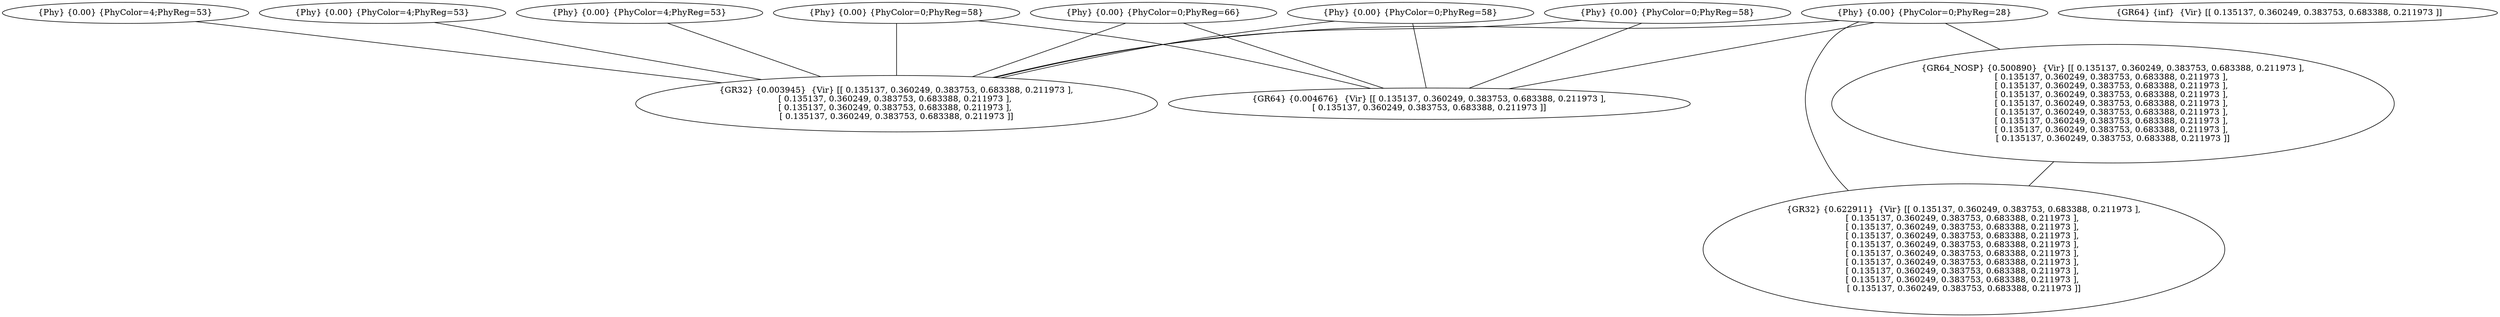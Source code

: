 graph G {
FileName="/home/venkat/IF-DV/Rohit/regAlloc/ML-Register-Allocation/sample/data/fibonaccidevS/LLC_FLOW_FROM_SRC/llfilesO3/fib2.ll";
Function="main";
Function_ID="2";
NumRegisters=283;
NumRegistersUnit=164;
21 [label=" {Phy} {0.00} {PhyColor=0;PhyReg=28} "];
21--295
21--300
21--302
21--303
11 [label=" {Phy} {0.00} {PhyColor=4;PhyReg=53} "];
11--295
12 [label=" {Phy} {0.00} {PhyColor=4;PhyReg=53} "];
12--295
19 [label=" {Phy} {0.00} {PhyColor=4;PhyReg=53} "];
19--295
29 [label=" {Phy} {0.00} {PhyColor=0;PhyReg=58} "];
29--295
29--300
30 [label=" {Phy} {0.00} {PhyColor=0;PhyReg=58} "];
30--295
30--300
31 [label=" {Phy} {0.00} {PhyColor=0;PhyReg=58} "];
31--295
31--300
39 [label=" {Phy} {0.00} {PhyColor=0;PhyReg=66} "];
39--295
39--300
292 [label=" {GR64} {inf}  {Vir} [[ 0.135137, 0.360249, 0.383753, 0.683388, 0.211973 ]]"];
295 [label=" {GR32} {0.003945}  {Vir} [[ 0.135137, 0.360249, 0.383753, 0.683388, 0.211973 ], 
[ 0.135137, 0.360249, 0.383753, 0.683388, 0.211973 ], 
[ 0.135137, 0.360249, 0.383753, 0.683388, 0.211973 ], 
[ 0.135137, 0.360249, 0.383753, 0.683388, 0.211973 ]]"];
300 [label=" {GR64} {0.004676}  {Vir} [[ 0.135137, 0.360249, 0.383753, 0.683388, 0.211973 ], 
[ 0.135137, 0.360249, 0.383753, 0.683388, 0.211973 ]]"];
302 [label=" {GR64_NOSP} {0.500890}  {Vir} [[ 0.135137, 0.360249, 0.383753, 0.683388, 0.211973 ], 
[ 0.135137, 0.360249, 0.383753, 0.683388, 0.211973 ], 
[ 0.135137, 0.360249, 0.383753, 0.683388, 0.211973 ], 
[ 0.135137, 0.360249, 0.383753, 0.683388, 0.211973 ], 
[ 0.135137, 0.360249, 0.383753, 0.683388, 0.211973 ], 
[ 0.135137, 0.360249, 0.383753, 0.683388, 0.211973 ], 
[ 0.135137, 0.360249, 0.383753, 0.683388, 0.211973 ], 
[ 0.135137, 0.360249, 0.383753, 0.683388, 0.211973 ], 
[ 0.135137, 0.360249, 0.383753, 0.683388, 0.211973 ]]"];
302 -- 303;
303 [label=" {GR32} {0.622911}  {Vir} [[ 0.135137, 0.360249, 0.383753, 0.683388, 0.211973 ], 
[ 0.135137, 0.360249, 0.383753, 0.683388, 0.211973 ], 
[ 0.135137, 0.360249, 0.383753, 0.683388, 0.211973 ], 
[ 0.135137, 0.360249, 0.383753, 0.683388, 0.211973 ], 
[ 0.135137, 0.360249, 0.383753, 0.683388, 0.211973 ], 
[ 0.135137, 0.360249, 0.383753, 0.683388, 0.211973 ], 
[ 0.135137, 0.360249, 0.383753, 0.683388, 0.211973 ], 
[ 0.135137, 0.360249, 0.383753, 0.683388, 0.211973 ], 
[ 0.135137, 0.360249, 0.383753, 0.683388, 0.211973 ], 
[ 0.135137, 0.360249, 0.383753, 0.683388, 0.211973 ]]"];
}
